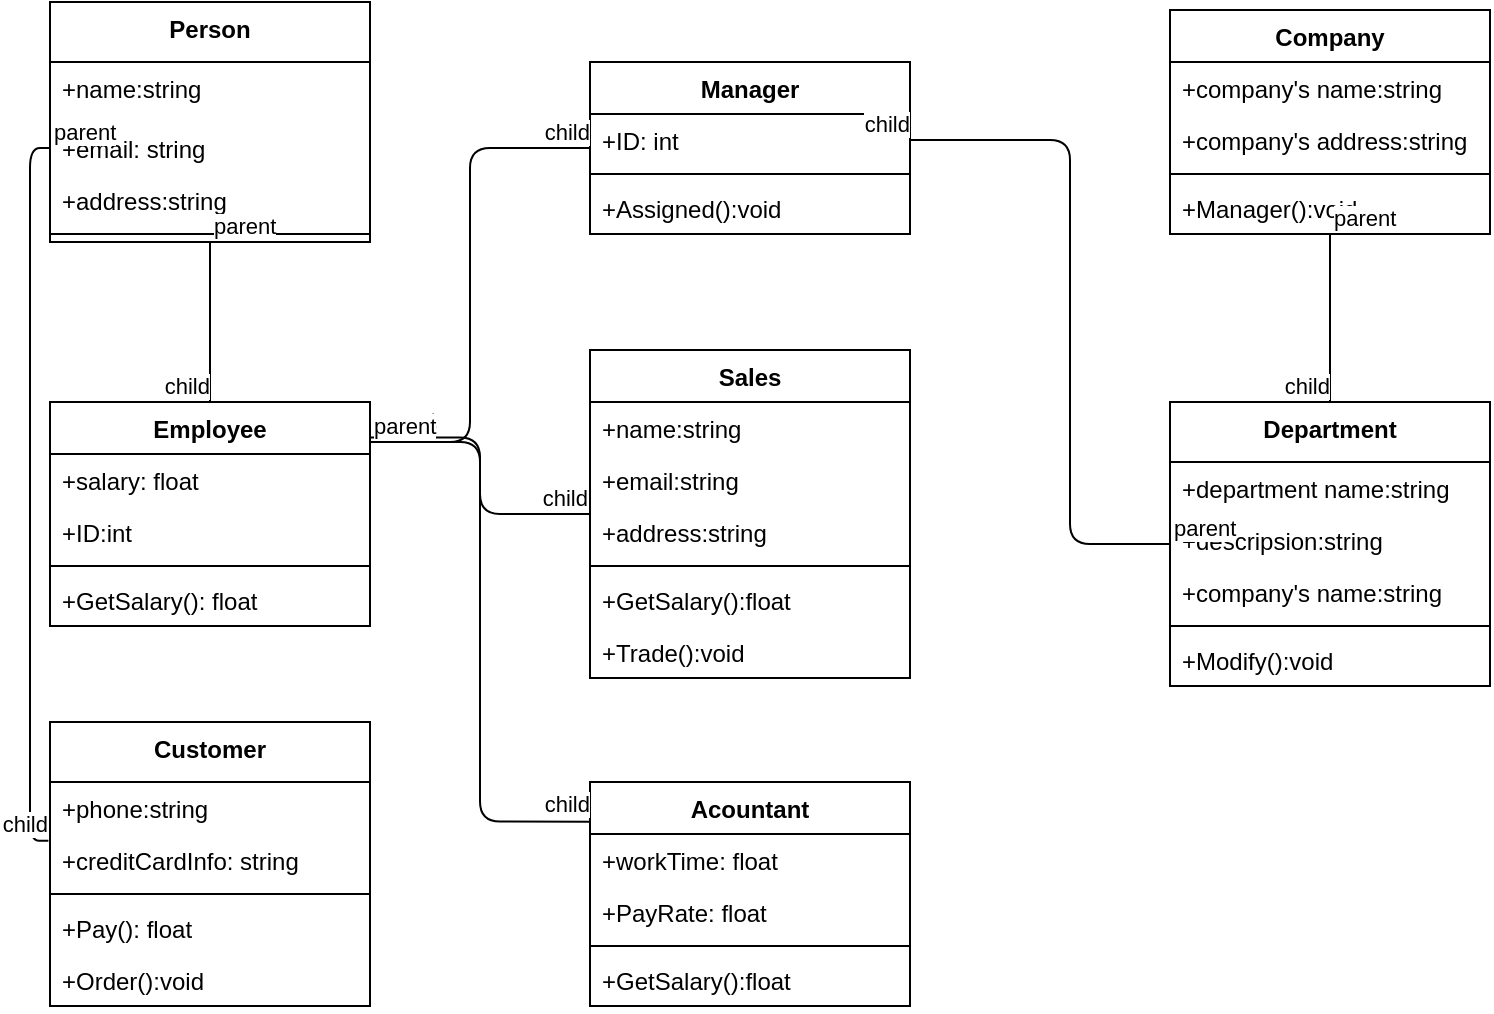 <mxfile version="15.2.1" type="github">
  <diagram id="C8Ocvm8y2SXcsBVPO0D8" name="Page-1">
    <mxGraphModel dx="1038" dy="547" grid="1" gridSize="10" guides="1" tooltips="1" connect="1" arrows="1" fold="1" page="1" pageScale="1" pageWidth="850" pageHeight="1100" math="0" shadow="0">
      <root>
        <mxCell id="0" />
        <mxCell id="1" parent="0" />
        <mxCell id="TmdFYXrmXXyOYiWbLw6U-17" value="Department" style="swimlane;fontStyle=1;align=center;verticalAlign=top;childLayout=stackLayout;horizontal=1;startSize=30;horizontalStack=0;resizeParent=1;resizeParentMax=0;resizeLast=0;collapsible=1;marginBottom=0;" parent="1" vertex="1">
          <mxGeometry x="610" y="210" width="160" height="142" as="geometry" />
        </mxCell>
        <mxCell id="TmdFYXrmXXyOYiWbLw6U-18" value="+department name:string" style="text;strokeColor=none;fillColor=none;align=left;verticalAlign=top;spacingLeft=4;spacingRight=4;overflow=hidden;rotatable=0;points=[[0,0.5],[1,0.5]];portConstraint=eastwest;" parent="TmdFYXrmXXyOYiWbLw6U-17" vertex="1">
          <mxGeometry y="30" width="160" height="26" as="geometry" />
        </mxCell>
        <mxCell id="TmdFYXrmXXyOYiWbLw6U-58" value="+descripsion:string" style="text;strokeColor=none;fillColor=none;align=left;verticalAlign=top;spacingLeft=4;spacingRight=4;overflow=hidden;rotatable=0;points=[[0,0.5],[1,0.5]];portConstraint=eastwest;" parent="TmdFYXrmXXyOYiWbLw6U-17" vertex="1">
          <mxGeometry y="56" width="160" height="26" as="geometry" />
        </mxCell>
        <mxCell id="TmdFYXrmXXyOYiWbLw6U-65" value="+company&#39;s name:string" style="text;strokeColor=none;fillColor=none;align=left;verticalAlign=top;spacingLeft=4;spacingRight=4;overflow=hidden;rotatable=0;points=[[0,0.5],[1,0.5]];portConstraint=eastwest;" parent="TmdFYXrmXXyOYiWbLw6U-17" vertex="1">
          <mxGeometry y="82" width="160" height="26" as="geometry" />
        </mxCell>
        <mxCell id="TmdFYXrmXXyOYiWbLw6U-19" value="" style="line;strokeWidth=1;fillColor=none;align=left;verticalAlign=middle;spacingTop=-1;spacingLeft=3;spacingRight=3;rotatable=0;labelPosition=right;points=[];portConstraint=eastwest;" parent="TmdFYXrmXXyOYiWbLw6U-17" vertex="1">
          <mxGeometry y="108" width="160" height="8" as="geometry" />
        </mxCell>
        <mxCell id="TmdFYXrmXXyOYiWbLw6U-25" value="+Modify():void" style="text;strokeColor=none;fillColor=none;align=left;verticalAlign=top;spacingLeft=4;spacingRight=4;overflow=hidden;rotatable=0;points=[[0,0.5],[1,0.5]];portConstraint=eastwest;" parent="TmdFYXrmXXyOYiWbLw6U-17" vertex="1">
          <mxGeometry y="116" width="160" height="26" as="geometry" />
        </mxCell>
        <mxCell id="TmdFYXrmXXyOYiWbLw6U-21" value="Acountant" style="swimlane;fontStyle=1;align=center;verticalAlign=top;childLayout=stackLayout;horizontal=1;startSize=26;horizontalStack=0;resizeParent=1;resizeParentMax=0;resizeLast=0;collapsible=1;marginBottom=0;" parent="1" vertex="1">
          <mxGeometry x="320" y="400" width="160" height="112" as="geometry" />
        </mxCell>
        <mxCell id="TmdFYXrmXXyOYiWbLw6U-57" value="+workTime: float" style="text;strokeColor=none;fillColor=none;align=left;verticalAlign=top;spacingLeft=4;spacingRight=4;overflow=hidden;rotatable=0;points=[[0,0.5],[1,0.5]];portConstraint=eastwest;" parent="TmdFYXrmXXyOYiWbLw6U-21" vertex="1">
          <mxGeometry y="26" width="160" height="26" as="geometry" />
        </mxCell>
        <mxCell id="4mC1JoX-fxLHAok4LH0I-6" value="+PayRate: float" style="text;strokeColor=none;fillColor=none;align=left;verticalAlign=top;spacingLeft=4;spacingRight=4;overflow=hidden;rotatable=0;points=[[0,0.5],[1,0.5]];portConstraint=eastwest;" vertex="1" parent="TmdFYXrmXXyOYiWbLw6U-21">
          <mxGeometry y="52" width="160" height="26" as="geometry" />
        </mxCell>
        <mxCell id="TmdFYXrmXXyOYiWbLw6U-23" value="" style="line;strokeWidth=1;fillColor=none;align=left;verticalAlign=middle;spacingTop=-1;spacingLeft=3;spacingRight=3;rotatable=0;labelPosition=right;points=[];portConstraint=eastwest;" parent="TmdFYXrmXXyOYiWbLw6U-21" vertex="1">
          <mxGeometry y="78" width="160" height="8" as="geometry" />
        </mxCell>
        <mxCell id="TmdFYXrmXXyOYiWbLw6U-24" value="+GetSalary():float" style="text;strokeColor=none;fillColor=none;align=left;verticalAlign=top;spacingLeft=4;spacingRight=4;overflow=hidden;rotatable=0;points=[[0,0.5],[1,0.5]];portConstraint=eastwest;" parent="TmdFYXrmXXyOYiWbLw6U-21" vertex="1">
          <mxGeometry y="86" width="160" height="26" as="geometry" />
        </mxCell>
        <mxCell id="TmdFYXrmXXyOYiWbLw6U-26" value="Customer" style="swimlane;fontStyle=1;align=center;verticalAlign=top;childLayout=stackLayout;horizontal=1;startSize=30;horizontalStack=0;resizeParent=1;resizeParentMax=0;resizeLast=0;collapsible=1;marginBottom=0;" parent="1" vertex="1">
          <mxGeometry x="50" y="370" width="160" height="142" as="geometry" />
        </mxCell>
        <mxCell id="TmdFYXrmXXyOYiWbLw6U-30" value="+phone:string" style="text;strokeColor=none;fillColor=none;align=left;verticalAlign=top;spacingLeft=4;spacingRight=4;overflow=hidden;rotatable=0;points=[[0,0.5],[1,0.5]];portConstraint=eastwest;" parent="TmdFYXrmXXyOYiWbLw6U-26" vertex="1">
          <mxGeometry y="30" width="160" height="26" as="geometry" />
        </mxCell>
        <mxCell id="TmdFYXrmXXyOYiWbLw6U-64" value="+creditCardInfo: string" style="text;strokeColor=none;fillColor=none;align=left;verticalAlign=top;spacingLeft=4;spacingRight=4;overflow=hidden;rotatable=0;points=[[0,0.5],[1,0.5]];portConstraint=eastwest;" parent="TmdFYXrmXXyOYiWbLw6U-26" vertex="1">
          <mxGeometry y="56" width="160" height="26" as="geometry" />
        </mxCell>
        <mxCell id="TmdFYXrmXXyOYiWbLw6U-28" value="" style="line;strokeWidth=1;fillColor=none;align=left;verticalAlign=middle;spacingTop=-1;spacingLeft=3;spacingRight=3;rotatable=0;labelPosition=right;points=[];portConstraint=eastwest;" parent="TmdFYXrmXXyOYiWbLw6U-26" vertex="1">
          <mxGeometry y="82" width="160" height="8" as="geometry" />
        </mxCell>
        <mxCell id="TmdFYXrmXXyOYiWbLw6U-29" value="+Pay(): float" style="text;strokeColor=none;fillColor=none;align=left;verticalAlign=top;spacingLeft=4;spacingRight=4;overflow=hidden;rotatable=0;points=[[0,0.5],[1,0.5]];portConstraint=eastwest;" parent="TmdFYXrmXXyOYiWbLw6U-26" vertex="1">
          <mxGeometry y="90" width="160" height="26" as="geometry" />
        </mxCell>
        <mxCell id="4mC1JoX-fxLHAok4LH0I-10" value="+Order():void" style="text;strokeColor=none;fillColor=none;align=left;verticalAlign=top;spacingLeft=4;spacingRight=4;overflow=hidden;rotatable=0;points=[[0,0.5],[1,0.5]];portConstraint=eastwest;" vertex="1" parent="TmdFYXrmXXyOYiWbLw6U-26">
          <mxGeometry y="116" width="160" height="26" as="geometry" />
        </mxCell>
        <mxCell id="TmdFYXrmXXyOYiWbLw6U-31" value="Person" style="swimlane;fontStyle=1;align=center;verticalAlign=top;childLayout=stackLayout;horizontal=1;startSize=30;horizontalStack=0;resizeParent=1;resizeParentMax=0;resizeLast=0;collapsible=1;marginBottom=0;" parent="1" vertex="1">
          <mxGeometry x="50" y="10" width="160" height="120" as="geometry" />
        </mxCell>
        <mxCell id="TmdFYXrmXXyOYiWbLw6U-52" value="+name:string" style="text;strokeColor=none;fillColor=none;align=left;verticalAlign=top;spacingLeft=4;spacingRight=4;overflow=hidden;rotatable=0;points=[[0,0.5],[1,0.5]];portConstraint=eastwest;" parent="TmdFYXrmXXyOYiWbLw6U-31" vertex="1">
          <mxGeometry y="30" width="160" height="30" as="geometry" />
        </mxCell>
        <mxCell id="TmdFYXrmXXyOYiWbLw6U-32" value="+email: string" style="text;strokeColor=none;fillColor=none;align=left;verticalAlign=top;spacingLeft=4;spacingRight=4;overflow=hidden;rotatable=0;points=[[0,0.5],[1,0.5]];portConstraint=eastwest;" parent="TmdFYXrmXXyOYiWbLw6U-31" vertex="1">
          <mxGeometry y="60" width="160" height="26" as="geometry" />
        </mxCell>
        <mxCell id="TmdFYXrmXXyOYiWbLw6U-35" value="+address:string" style="text;strokeColor=none;fillColor=none;align=left;verticalAlign=top;spacingLeft=4;spacingRight=4;overflow=hidden;rotatable=0;points=[[0,0.5],[1,0.5]];portConstraint=eastwest;" parent="TmdFYXrmXXyOYiWbLw6U-31" vertex="1">
          <mxGeometry y="86" width="160" height="26" as="geometry" />
        </mxCell>
        <mxCell id="TmdFYXrmXXyOYiWbLw6U-33" value="" style="line;strokeWidth=1;fillColor=none;align=left;verticalAlign=middle;spacingTop=-1;spacingLeft=3;spacingRight=3;rotatable=0;labelPosition=right;points=[];portConstraint=eastwest;" parent="TmdFYXrmXXyOYiWbLw6U-31" vertex="1">
          <mxGeometry y="112" width="160" height="8" as="geometry" />
        </mxCell>
        <mxCell id="TmdFYXrmXXyOYiWbLw6U-36" value="Manager" style="swimlane;fontStyle=1;align=center;verticalAlign=top;childLayout=stackLayout;horizontal=1;startSize=26;horizontalStack=0;resizeParent=1;resizeParentMax=0;resizeLast=0;collapsible=1;marginBottom=0;" parent="1" vertex="1">
          <mxGeometry x="320" y="40" width="160" height="86" as="geometry" />
        </mxCell>
        <mxCell id="TmdFYXrmXXyOYiWbLw6U-37" value="+ID: int" style="text;strokeColor=none;fillColor=none;align=left;verticalAlign=top;spacingLeft=4;spacingRight=4;overflow=hidden;rotatable=0;points=[[0,0.5],[1,0.5]];portConstraint=eastwest;" parent="TmdFYXrmXXyOYiWbLw6U-36" vertex="1">
          <mxGeometry y="26" width="160" height="26" as="geometry" />
        </mxCell>
        <mxCell id="TmdFYXrmXXyOYiWbLw6U-38" value="" style="line;strokeWidth=1;fillColor=none;align=left;verticalAlign=middle;spacingTop=-1;spacingLeft=3;spacingRight=3;rotatable=0;labelPosition=right;points=[];portConstraint=eastwest;" parent="TmdFYXrmXXyOYiWbLw6U-36" vertex="1">
          <mxGeometry y="52" width="160" height="8" as="geometry" />
        </mxCell>
        <mxCell id="TmdFYXrmXXyOYiWbLw6U-39" value="+Assigned():void" style="text;strokeColor=none;fillColor=none;align=left;verticalAlign=top;spacingLeft=4;spacingRight=4;overflow=hidden;rotatable=0;points=[[0,0.5],[1,0.5]];portConstraint=eastwest;" parent="TmdFYXrmXXyOYiWbLw6U-36" vertex="1">
          <mxGeometry y="60" width="160" height="26" as="geometry" />
        </mxCell>
        <mxCell id="TmdFYXrmXXyOYiWbLw6U-44" value="Company" style="swimlane;fontStyle=1;align=center;verticalAlign=top;childLayout=stackLayout;horizontal=1;startSize=26;horizontalStack=0;resizeParent=1;resizeParentMax=0;resizeLast=0;collapsible=1;marginBottom=0;" parent="1" vertex="1">
          <mxGeometry x="610" y="14" width="160" height="112" as="geometry" />
        </mxCell>
        <mxCell id="TmdFYXrmXXyOYiWbLw6U-45" value="+company&#39;s name:string" style="text;strokeColor=none;fillColor=none;align=left;verticalAlign=top;spacingLeft=4;spacingRight=4;overflow=hidden;rotatable=0;points=[[0,0.5],[1,0.5]];portConstraint=eastwest;" parent="TmdFYXrmXXyOYiWbLw6U-44" vertex="1">
          <mxGeometry y="26" width="160" height="26" as="geometry" />
        </mxCell>
        <mxCell id="4mC1JoX-fxLHAok4LH0I-5" value="+company&#39;s address:string" style="text;strokeColor=none;fillColor=none;align=left;verticalAlign=top;spacingLeft=4;spacingRight=4;overflow=hidden;rotatable=0;points=[[0,0.5],[1,0.5]];portConstraint=eastwest;" vertex="1" parent="TmdFYXrmXXyOYiWbLw6U-44">
          <mxGeometry y="52" width="160" height="26" as="geometry" />
        </mxCell>
        <mxCell id="TmdFYXrmXXyOYiWbLw6U-46" value="" style="line;strokeWidth=1;fillColor=none;align=left;verticalAlign=middle;spacingTop=-1;spacingLeft=3;spacingRight=3;rotatable=0;labelPosition=right;points=[];portConstraint=eastwest;" parent="TmdFYXrmXXyOYiWbLw6U-44" vertex="1">
          <mxGeometry y="78" width="160" height="8" as="geometry" />
        </mxCell>
        <mxCell id="TmdFYXrmXXyOYiWbLw6U-47" value="+Manager():void" style="text;strokeColor=none;fillColor=none;align=left;verticalAlign=top;spacingLeft=4;spacingRight=4;overflow=hidden;rotatable=0;points=[[0,0.5],[1,0.5]];portConstraint=eastwest;" parent="TmdFYXrmXXyOYiWbLw6U-44" vertex="1">
          <mxGeometry y="86" width="160" height="26" as="geometry" />
        </mxCell>
        <mxCell id="TmdFYXrmXXyOYiWbLw6U-48" value="Sales" style="swimlane;fontStyle=1;align=center;verticalAlign=top;childLayout=stackLayout;horizontal=1;startSize=26;horizontalStack=0;resizeParent=1;resizeParentMax=0;resizeLast=0;collapsible=1;marginBottom=0;" parent="1" vertex="1">
          <mxGeometry x="320" y="184" width="160" height="164" as="geometry" />
        </mxCell>
        <mxCell id="TmdFYXrmXXyOYiWbLw6U-49" value="+name:string" style="text;strokeColor=none;fillColor=none;align=left;verticalAlign=top;spacingLeft=4;spacingRight=4;overflow=hidden;rotatable=0;points=[[0,0.5],[1,0.5]];portConstraint=eastwest;" parent="TmdFYXrmXXyOYiWbLw6U-48" vertex="1">
          <mxGeometry y="26" width="160" height="26" as="geometry" />
        </mxCell>
        <mxCell id="TmdFYXrmXXyOYiWbLw6U-54" value="+email:string" style="text;strokeColor=none;fillColor=none;align=left;verticalAlign=top;spacingLeft=4;spacingRight=4;overflow=hidden;rotatable=0;points=[[0,0.5],[1,0.5]];portConstraint=eastwest;" parent="TmdFYXrmXXyOYiWbLw6U-48" vertex="1">
          <mxGeometry y="52" width="160" height="26" as="geometry" />
        </mxCell>
        <mxCell id="TmdFYXrmXXyOYiWbLw6U-55" value="+address:string" style="text;strokeColor=none;fillColor=none;align=left;verticalAlign=top;spacingLeft=4;spacingRight=4;overflow=hidden;rotatable=0;points=[[0,0.5],[1,0.5]];portConstraint=eastwest;" parent="TmdFYXrmXXyOYiWbLw6U-48" vertex="1">
          <mxGeometry y="78" width="160" height="26" as="geometry" />
        </mxCell>
        <mxCell id="4mC1JoX-fxLHAok4LH0I-9" value="" style="line;strokeWidth=1;fillColor=none;align=left;verticalAlign=middle;spacingTop=-1;spacingLeft=3;spacingRight=3;rotatable=0;labelPosition=right;points=[];portConstraint=eastwest;" vertex="1" parent="TmdFYXrmXXyOYiWbLw6U-48">
          <mxGeometry y="104" width="160" height="8" as="geometry" />
        </mxCell>
        <mxCell id="4mC1JoX-fxLHAok4LH0I-7" value="+GetSalary():float" style="text;strokeColor=none;fillColor=none;align=left;verticalAlign=top;spacingLeft=4;spacingRight=4;overflow=hidden;rotatable=0;points=[[0,0.5],[1,0.5]];portConstraint=eastwest;" vertex="1" parent="TmdFYXrmXXyOYiWbLw6U-48">
          <mxGeometry y="112" width="160" height="26" as="geometry" />
        </mxCell>
        <mxCell id="4mC1JoX-fxLHAok4LH0I-8" value="+Trade():void" style="text;strokeColor=none;fillColor=none;align=left;verticalAlign=top;spacingLeft=4;spacingRight=4;overflow=hidden;rotatable=0;points=[[0,0.5],[1,0.5]];portConstraint=eastwest;" vertex="1" parent="TmdFYXrmXXyOYiWbLw6U-48">
          <mxGeometry y="138" width="160" height="26" as="geometry" />
        </mxCell>
        <mxCell id="TmdFYXrmXXyOYiWbLw6U-78" value="Employee" style="swimlane;fontStyle=1;align=center;verticalAlign=top;childLayout=stackLayout;horizontal=1;startSize=26;horizontalStack=0;resizeParent=1;resizeParentMax=0;resizeLast=0;collapsible=1;marginBottom=0;" parent="1" vertex="1">
          <mxGeometry x="50" y="210" width="160" height="112" as="geometry" />
        </mxCell>
        <mxCell id="4mC1JoX-fxLHAok4LH0I-1" value="+salary: float" style="text;strokeColor=none;fillColor=none;align=left;verticalAlign=top;spacingLeft=4;spacingRight=4;overflow=hidden;rotatable=0;points=[[0,0.5],[1,0.5]];portConstraint=eastwest;" vertex="1" parent="TmdFYXrmXXyOYiWbLw6U-78">
          <mxGeometry y="26" width="160" height="26" as="geometry" />
        </mxCell>
        <mxCell id="4mC1JoX-fxLHAok4LH0I-15" value="+ID:int" style="text;strokeColor=none;fillColor=none;align=left;verticalAlign=top;spacingLeft=4;spacingRight=4;overflow=hidden;rotatable=0;points=[[0,0.5],[1,0.5]];portConstraint=eastwest;" vertex="1" parent="TmdFYXrmXXyOYiWbLw6U-78">
          <mxGeometry y="52" width="160" height="26" as="geometry" />
        </mxCell>
        <mxCell id="TmdFYXrmXXyOYiWbLw6U-80" value="" style="line;strokeWidth=1;fillColor=none;align=left;verticalAlign=middle;spacingTop=-1;spacingLeft=3;spacingRight=3;rotatable=0;labelPosition=right;points=[];portConstraint=eastwest;" parent="TmdFYXrmXXyOYiWbLw6U-78" vertex="1">
          <mxGeometry y="78" width="160" height="8" as="geometry" />
        </mxCell>
        <mxCell id="TmdFYXrmXXyOYiWbLw6U-81" value="+GetSalary(): float" style="text;strokeColor=none;fillColor=none;align=left;verticalAlign=top;spacingLeft=4;spacingRight=4;overflow=hidden;rotatable=0;points=[[0,0.5],[1,0.5]];portConstraint=eastwest;" parent="TmdFYXrmXXyOYiWbLw6U-78" vertex="1">
          <mxGeometry y="86" width="160" height="26" as="geometry" />
        </mxCell>
        <mxCell id="4mC1JoX-fxLHAok4LH0I-12" value="" style="endArrow=none;html=1;edgeStyle=orthogonalEdgeStyle;exitX=0.5;exitY=1;exitDx=0;exitDy=0;" edge="1" parent="1" source="TmdFYXrmXXyOYiWbLw6U-31" target="TmdFYXrmXXyOYiWbLw6U-78">
          <mxGeometry relative="1" as="geometry">
            <mxPoint x="340" y="280" as="sourcePoint" />
            <mxPoint x="500" y="280" as="targetPoint" />
          </mxGeometry>
        </mxCell>
        <mxCell id="4mC1JoX-fxLHAok4LH0I-13" value="parent" style="edgeLabel;resizable=0;html=1;align=left;verticalAlign=bottom;" connectable="0" vertex="1" parent="4mC1JoX-fxLHAok4LH0I-12">
          <mxGeometry x="-1" relative="1" as="geometry" />
        </mxCell>
        <mxCell id="4mC1JoX-fxLHAok4LH0I-14" value="child" style="edgeLabel;resizable=0;html=1;align=right;verticalAlign=bottom;" connectable="0" vertex="1" parent="4mC1JoX-fxLHAok4LH0I-12">
          <mxGeometry x="1" relative="1" as="geometry" />
        </mxCell>
        <mxCell id="4mC1JoX-fxLHAok4LH0I-16" value="" style="endArrow=none;html=1;edgeStyle=orthogonalEdgeStyle;exitX=1;exitY=0.159;exitDx=0;exitDy=0;exitPerimeter=0;" edge="1" parent="1" source="TmdFYXrmXXyOYiWbLw6U-78" target="TmdFYXrmXXyOYiWbLw6U-48">
          <mxGeometry relative="1" as="geometry">
            <mxPoint x="340" y="280" as="sourcePoint" />
            <mxPoint x="500" y="280" as="targetPoint" />
          </mxGeometry>
        </mxCell>
        <mxCell id="4mC1JoX-fxLHAok4LH0I-17" value="parent" style="edgeLabel;resizable=0;html=1;align=left;verticalAlign=bottom;" connectable="0" vertex="1" parent="4mC1JoX-fxLHAok4LH0I-16">
          <mxGeometry x="-1" relative="1" as="geometry" />
        </mxCell>
        <mxCell id="4mC1JoX-fxLHAok4LH0I-18" value="child" style="edgeLabel;resizable=0;html=1;align=right;verticalAlign=bottom;" connectable="0" vertex="1" parent="4mC1JoX-fxLHAok4LH0I-16">
          <mxGeometry x="1" relative="1" as="geometry" />
        </mxCell>
        <mxCell id="4mC1JoX-fxLHAok4LH0I-19" value="" style="endArrow=none;html=1;edgeStyle=orthogonalEdgeStyle;exitX=0;exitY=0.5;exitDx=0;exitDy=0;entryX=-0.005;entryY=0.131;entryDx=0;entryDy=0;entryPerimeter=0;" edge="1" parent="1" source="TmdFYXrmXXyOYiWbLw6U-32" target="TmdFYXrmXXyOYiWbLw6U-64">
          <mxGeometry relative="1" as="geometry">
            <mxPoint x="340" y="280" as="sourcePoint" />
            <mxPoint x="500" y="280" as="targetPoint" />
          </mxGeometry>
        </mxCell>
        <mxCell id="4mC1JoX-fxLHAok4LH0I-20" value="parent" style="edgeLabel;resizable=0;html=1;align=left;verticalAlign=bottom;" connectable="0" vertex="1" parent="4mC1JoX-fxLHAok4LH0I-19">
          <mxGeometry x="-1" relative="1" as="geometry" />
        </mxCell>
        <mxCell id="4mC1JoX-fxLHAok4LH0I-21" value="child" style="edgeLabel;resizable=0;html=1;align=right;verticalAlign=bottom;" connectable="0" vertex="1" parent="4mC1JoX-fxLHAok4LH0I-19">
          <mxGeometry x="1" relative="1" as="geometry" />
        </mxCell>
        <mxCell id="4mC1JoX-fxLHAok4LH0I-22" value="" style="endArrow=none;html=1;edgeStyle=orthogonalEdgeStyle;exitX=1;exitY=0.179;exitDx=0;exitDy=0;exitPerimeter=0;entryX=0.003;entryY=0.177;entryDx=0;entryDy=0;entryPerimeter=0;" edge="1" parent="1" source="TmdFYXrmXXyOYiWbLw6U-78" target="TmdFYXrmXXyOYiWbLw6U-21">
          <mxGeometry relative="1" as="geometry">
            <mxPoint x="340" y="280" as="sourcePoint" />
            <mxPoint x="500" y="280" as="targetPoint" />
          </mxGeometry>
        </mxCell>
        <mxCell id="4mC1JoX-fxLHAok4LH0I-23" value="parent" style="edgeLabel;resizable=0;html=1;align=left;verticalAlign=bottom;" connectable="0" vertex="1" parent="4mC1JoX-fxLHAok4LH0I-22">
          <mxGeometry x="-1" relative="1" as="geometry" />
        </mxCell>
        <mxCell id="4mC1JoX-fxLHAok4LH0I-24" value="child" style="edgeLabel;resizable=0;html=1;align=right;verticalAlign=bottom;" connectable="0" vertex="1" parent="4mC1JoX-fxLHAok4LH0I-22">
          <mxGeometry x="1" relative="1" as="geometry" />
        </mxCell>
        <mxCell id="4mC1JoX-fxLHAok4LH0I-25" value="" style="endArrow=none;html=1;edgeStyle=orthogonalEdgeStyle;" edge="1" parent="1" target="TmdFYXrmXXyOYiWbLw6U-36">
          <mxGeometry relative="1" as="geometry">
            <mxPoint x="210" y="230" as="sourcePoint" />
            <mxPoint x="500" y="280" as="targetPoint" />
            <Array as="points">
              <mxPoint x="260" y="230" />
              <mxPoint x="260" y="83" />
            </Array>
          </mxGeometry>
        </mxCell>
        <mxCell id="4mC1JoX-fxLHAok4LH0I-26" value="parent" style="edgeLabel;resizable=0;html=1;align=left;verticalAlign=bottom;" connectable="0" vertex="1" parent="4mC1JoX-fxLHAok4LH0I-25">
          <mxGeometry x="-1" relative="1" as="geometry" />
        </mxCell>
        <mxCell id="4mC1JoX-fxLHAok4LH0I-27" value="child" style="edgeLabel;resizable=0;html=1;align=right;verticalAlign=bottom;" connectable="0" vertex="1" parent="4mC1JoX-fxLHAok4LH0I-25">
          <mxGeometry x="1" relative="1" as="geometry" />
        </mxCell>
        <mxCell id="4mC1JoX-fxLHAok4LH0I-28" value="" style="endArrow=none;html=1;edgeStyle=orthogonalEdgeStyle;entryX=0.5;entryY=0;entryDx=0;entryDy=0;" edge="1" parent="1" source="TmdFYXrmXXyOYiWbLw6U-44" target="TmdFYXrmXXyOYiWbLw6U-17">
          <mxGeometry relative="1" as="geometry">
            <mxPoint x="340" y="280" as="sourcePoint" />
            <mxPoint x="500" y="280" as="targetPoint" />
          </mxGeometry>
        </mxCell>
        <mxCell id="4mC1JoX-fxLHAok4LH0I-29" value="parent" style="edgeLabel;resizable=0;html=1;align=left;verticalAlign=bottom;" connectable="0" vertex="1" parent="4mC1JoX-fxLHAok4LH0I-28">
          <mxGeometry x="-1" relative="1" as="geometry" />
        </mxCell>
        <mxCell id="4mC1JoX-fxLHAok4LH0I-30" value="child" style="edgeLabel;resizable=0;html=1;align=right;verticalAlign=bottom;" connectable="0" vertex="1" parent="4mC1JoX-fxLHAok4LH0I-28">
          <mxGeometry x="1" relative="1" as="geometry" />
        </mxCell>
        <mxCell id="4mC1JoX-fxLHAok4LH0I-31" value="" style="endArrow=none;html=1;edgeStyle=orthogonalEdgeStyle;" edge="1" parent="1" source="TmdFYXrmXXyOYiWbLw6U-17" target="TmdFYXrmXXyOYiWbLw6U-37">
          <mxGeometry relative="1" as="geometry">
            <mxPoint x="340" y="280" as="sourcePoint" />
            <mxPoint x="500" y="280" as="targetPoint" />
            <Array as="points">
              <mxPoint x="560" y="281" />
              <mxPoint x="560" y="79" />
            </Array>
          </mxGeometry>
        </mxCell>
        <mxCell id="4mC1JoX-fxLHAok4LH0I-32" value="parent" style="edgeLabel;resizable=0;html=1;align=left;verticalAlign=bottom;" connectable="0" vertex="1" parent="4mC1JoX-fxLHAok4LH0I-31">
          <mxGeometry x="-1" relative="1" as="geometry" />
        </mxCell>
        <mxCell id="4mC1JoX-fxLHAok4LH0I-33" value="child" style="edgeLabel;resizable=0;html=1;align=right;verticalAlign=bottom;" connectable="0" vertex="1" parent="4mC1JoX-fxLHAok4LH0I-31">
          <mxGeometry x="1" relative="1" as="geometry" />
        </mxCell>
      </root>
    </mxGraphModel>
  </diagram>
</mxfile>
